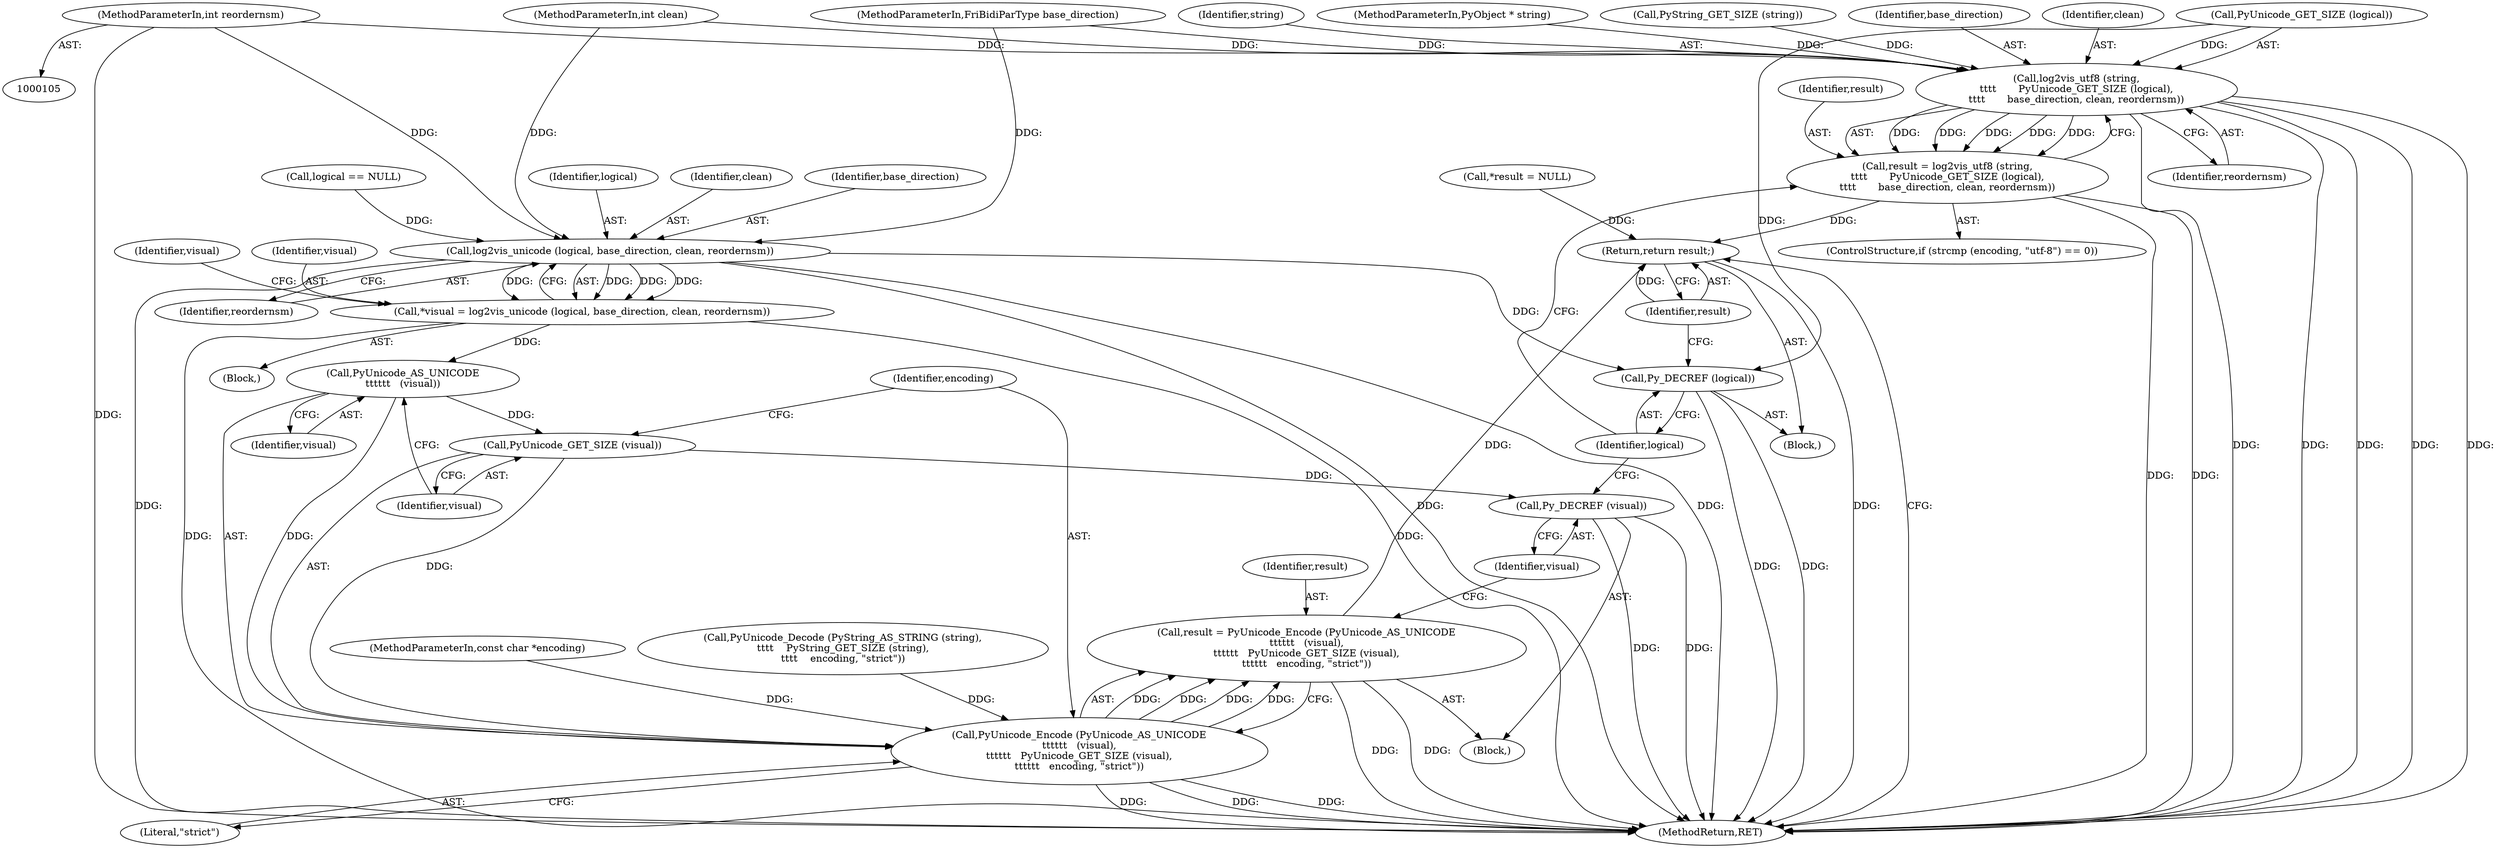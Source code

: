 digraph "1_pyfribidi_d2860c655357975e7b32d84e6b45e98f0dcecd7a_1@del" {
"1000110" [label="(MethodParameterIn,int reordernsm)"];
"1000143" [label="(Call,log2vis_utf8 (string,\n\t\t\t\t       PyUnicode_GET_SIZE (logical),\n\t\t\t\t       base_direction, clean, reordernsm))"];
"1000141" [label="(Call,result = log2vis_utf8 (string,\n\t\t\t\t       PyUnicode_GET_SIZE (logical),\n\t\t\t\t       base_direction, clean, reordernsm))"];
"1000176" [label="(Return,return result;)"];
"1000155" [label="(Call,log2vis_unicode (logical, base_direction, clean, reordernsm))"];
"1000153" [label="(Call,*visual = log2vis_unicode (logical, base_direction, clean, reordernsm))"];
"1000166" [label="(Call,PyUnicode_AS_UNICODE\n\t\t\t\t\t\t   (visual))"];
"1000165" [label="(Call,PyUnicode_Encode (PyUnicode_AS_UNICODE\n\t\t\t\t\t\t   (visual),\n\t\t\t\t\t\t   PyUnicode_GET_SIZE (visual),\n\t\t\t\t\t\t   encoding, \"strict\"))"];
"1000163" [label="(Call,result = PyUnicode_Encode (PyUnicode_AS_UNICODE\n\t\t\t\t\t\t   (visual),\n\t\t\t\t\t\t   PyUnicode_GET_SIZE (visual),\n\t\t\t\t\t\t   encoding, \"strict\"))"];
"1000168" [label="(Call,PyUnicode_GET_SIZE (visual))"];
"1000172" [label="(Call,Py_DECREF (visual))"];
"1000174" [label="(Call,Py_DECREF (logical))"];
"1000149" [label="(Identifier,reordernsm)"];
"1000167" [label="(Identifier,visual)"];
"1000177" [label="(Identifier,result)"];
"1000154" [label="(Identifier,visual)"];
"1000168" [label="(Call,PyUnicode_GET_SIZE (visual))"];
"1000145" [label="(Call,PyUnicode_GET_SIZE (logical))"];
"1000174" [label="(Call,Py_DECREF (logical))"];
"1000170" [label="(Identifier,encoding)"];
"1000144" [label="(Identifier,string)"];
"1000178" [label="(MethodReturn,RET)"];
"1000135" [label="(ControlStructure,if (strcmp (encoding, \"utf-8\") == 0))"];
"1000110" [label="(MethodParameterIn,int reordernsm)"];
"1000106" [label="(MethodParameterIn,PyObject * string)"];
"1000161" [label="(Identifier,visual)"];
"1000158" [label="(Identifier,clean)"];
"1000141" [label="(Call,result = log2vis_utf8 (string,\n\t\t\t\t       PyUnicode_GET_SIZE (logical),\n\t\t\t\t       base_direction, clean, reordernsm))"];
"1000107" [label="(MethodParameterIn,const char *encoding)"];
"1000111" [label="(Block,)"];
"1000125" [label="(Call,PyString_GET_SIZE (string))"];
"1000172" [label="(Call,Py_DECREF (visual))"];
"1000164" [label="(Identifier,result)"];
"1000142" [label="(Identifier,result)"];
"1000157" [label="(Identifier,base_direction)"];
"1000176" [label="(Return,return result;)"];
"1000159" [label="(Identifier,reordernsm)"];
"1000169" [label="(Identifier,visual)"];
"1000171" [label="(Literal,\"strict\")"];
"1000147" [label="(Identifier,base_direction)"];
"1000130" [label="(Call,logical == NULL)"];
"1000148" [label="(Identifier,clean)"];
"1000108" [label="(MethodParameterIn,FriBidiParType base_direction)"];
"1000175" [label="(Identifier,logical)"];
"1000162" [label="(Block,)"];
"1000166" [label="(Call,PyUnicode_AS_UNICODE\n\t\t\t\t\t\t   (visual))"];
"1000163" [label="(Call,result = PyUnicode_Encode (PyUnicode_AS_UNICODE\n\t\t\t\t\t\t   (visual),\n\t\t\t\t\t\t   PyUnicode_GET_SIZE (visual),\n\t\t\t\t\t\t   encoding, \"strict\"))"];
"1000109" [label="(MethodParameterIn,int clean)"];
"1000122" [label="(Call,PyUnicode_Decode (PyString_AS_STRING (string),\n\t\t\t\t    PyString_GET_SIZE (string),\n\t\t\t\t    encoding, \"strict\"))"];
"1000173" [label="(Identifier,visual)"];
"1000153" [label="(Call,*visual = log2vis_unicode (logical, base_direction, clean, reordernsm))"];
"1000151" [label="(Block,)"];
"1000117" [label="(Call,*result = NULL)"];
"1000156" [label="(Identifier,logical)"];
"1000165" [label="(Call,PyUnicode_Encode (PyUnicode_AS_UNICODE\n\t\t\t\t\t\t   (visual),\n\t\t\t\t\t\t   PyUnicode_GET_SIZE (visual),\n\t\t\t\t\t\t   encoding, \"strict\"))"];
"1000143" [label="(Call,log2vis_utf8 (string,\n\t\t\t\t       PyUnicode_GET_SIZE (logical),\n\t\t\t\t       base_direction, clean, reordernsm))"];
"1000155" [label="(Call,log2vis_unicode (logical, base_direction, clean, reordernsm))"];
"1000110" -> "1000105"  [label="AST: "];
"1000110" -> "1000178"  [label="DDG: "];
"1000110" -> "1000143"  [label="DDG: "];
"1000110" -> "1000155"  [label="DDG: "];
"1000143" -> "1000141"  [label="AST: "];
"1000143" -> "1000149"  [label="CFG: "];
"1000144" -> "1000143"  [label="AST: "];
"1000145" -> "1000143"  [label="AST: "];
"1000147" -> "1000143"  [label="AST: "];
"1000148" -> "1000143"  [label="AST: "];
"1000149" -> "1000143"  [label="AST: "];
"1000141" -> "1000143"  [label="CFG: "];
"1000143" -> "1000178"  [label="DDG: "];
"1000143" -> "1000178"  [label="DDG: "];
"1000143" -> "1000178"  [label="DDG: "];
"1000143" -> "1000178"  [label="DDG: "];
"1000143" -> "1000178"  [label="DDG: "];
"1000143" -> "1000141"  [label="DDG: "];
"1000143" -> "1000141"  [label="DDG: "];
"1000143" -> "1000141"  [label="DDG: "];
"1000143" -> "1000141"  [label="DDG: "];
"1000143" -> "1000141"  [label="DDG: "];
"1000125" -> "1000143"  [label="DDG: "];
"1000106" -> "1000143"  [label="DDG: "];
"1000145" -> "1000143"  [label="DDG: "];
"1000108" -> "1000143"  [label="DDG: "];
"1000109" -> "1000143"  [label="DDG: "];
"1000141" -> "1000135"  [label="AST: "];
"1000142" -> "1000141"  [label="AST: "];
"1000175" -> "1000141"  [label="CFG: "];
"1000141" -> "1000178"  [label="DDG: "];
"1000141" -> "1000178"  [label="DDG: "];
"1000141" -> "1000176"  [label="DDG: "];
"1000176" -> "1000111"  [label="AST: "];
"1000176" -> "1000177"  [label="CFG: "];
"1000177" -> "1000176"  [label="AST: "];
"1000178" -> "1000176"  [label="CFG: "];
"1000176" -> "1000178"  [label="DDG: "];
"1000177" -> "1000176"  [label="DDG: "];
"1000163" -> "1000176"  [label="DDG: "];
"1000117" -> "1000176"  [label="DDG: "];
"1000155" -> "1000153"  [label="AST: "];
"1000155" -> "1000159"  [label="CFG: "];
"1000156" -> "1000155"  [label="AST: "];
"1000157" -> "1000155"  [label="AST: "];
"1000158" -> "1000155"  [label="AST: "];
"1000159" -> "1000155"  [label="AST: "];
"1000153" -> "1000155"  [label="CFG: "];
"1000155" -> "1000178"  [label="DDG: "];
"1000155" -> "1000178"  [label="DDG: "];
"1000155" -> "1000178"  [label="DDG: "];
"1000155" -> "1000153"  [label="DDG: "];
"1000155" -> "1000153"  [label="DDG: "];
"1000155" -> "1000153"  [label="DDG: "];
"1000155" -> "1000153"  [label="DDG: "];
"1000130" -> "1000155"  [label="DDG: "];
"1000108" -> "1000155"  [label="DDG: "];
"1000109" -> "1000155"  [label="DDG: "];
"1000155" -> "1000174"  [label="DDG: "];
"1000153" -> "1000151"  [label="AST: "];
"1000154" -> "1000153"  [label="AST: "];
"1000161" -> "1000153"  [label="CFG: "];
"1000153" -> "1000178"  [label="DDG: "];
"1000153" -> "1000178"  [label="DDG: "];
"1000153" -> "1000166"  [label="DDG: "];
"1000166" -> "1000165"  [label="AST: "];
"1000166" -> "1000167"  [label="CFG: "];
"1000167" -> "1000166"  [label="AST: "];
"1000169" -> "1000166"  [label="CFG: "];
"1000166" -> "1000165"  [label="DDG: "];
"1000166" -> "1000168"  [label="DDG: "];
"1000165" -> "1000163"  [label="AST: "];
"1000165" -> "1000171"  [label="CFG: "];
"1000168" -> "1000165"  [label="AST: "];
"1000170" -> "1000165"  [label="AST: "];
"1000171" -> "1000165"  [label="AST: "];
"1000163" -> "1000165"  [label="CFG: "];
"1000165" -> "1000178"  [label="DDG: "];
"1000165" -> "1000178"  [label="DDG: "];
"1000165" -> "1000178"  [label="DDG: "];
"1000165" -> "1000163"  [label="DDG: "];
"1000165" -> "1000163"  [label="DDG: "];
"1000165" -> "1000163"  [label="DDG: "];
"1000165" -> "1000163"  [label="DDG: "];
"1000168" -> "1000165"  [label="DDG: "];
"1000107" -> "1000165"  [label="DDG: "];
"1000122" -> "1000165"  [label="DDG: "];
"1000163" -> "1000162"  [label="AST: "];
"1000164" -> "1000163"  [label="AST: "];
"1000173" -> "1000163"  [label="CFG: "];
"1000163" -> "1000178"  [label="DDG: "];
"1000163" -> "1000178"  [label="DDG: "];
"1000168" -> "1000169"  [label="CFG: "];
"1000169" -> "1000168"  [label="AST: "];
"1000170" -> "1000168"  [label="CFG: "];
"1000168" -> "1000172"  [label="DDG: "];
"1000172" -> "1000162"  [label="AST: "];
"1000172" -> "1000173"  [label="CFG: "];
"1000173" -> "1000172"  [label="AST: "];
"1000175" -> "1000172"  [label="CFG: "];
"1000172" -> "1000178"  [label="DDG: "];
"1000172" -> "1000178"  [label="DDG: "];
"1000174" -> "1000111"  [label="AST: "];
"1000174" -> "1000175"  [label="CFG: "];
"1000175" -> "1000174"  [label="AST: "];
"1000177" -> "1000174"  [label="CFG: "];
"1000174" -> "1000178"  [label="DDG: "];
"1000174" -> "1000178"  [label="DDG: "];
"1000145" -> "1000174"  [label="DDG: "];
}
